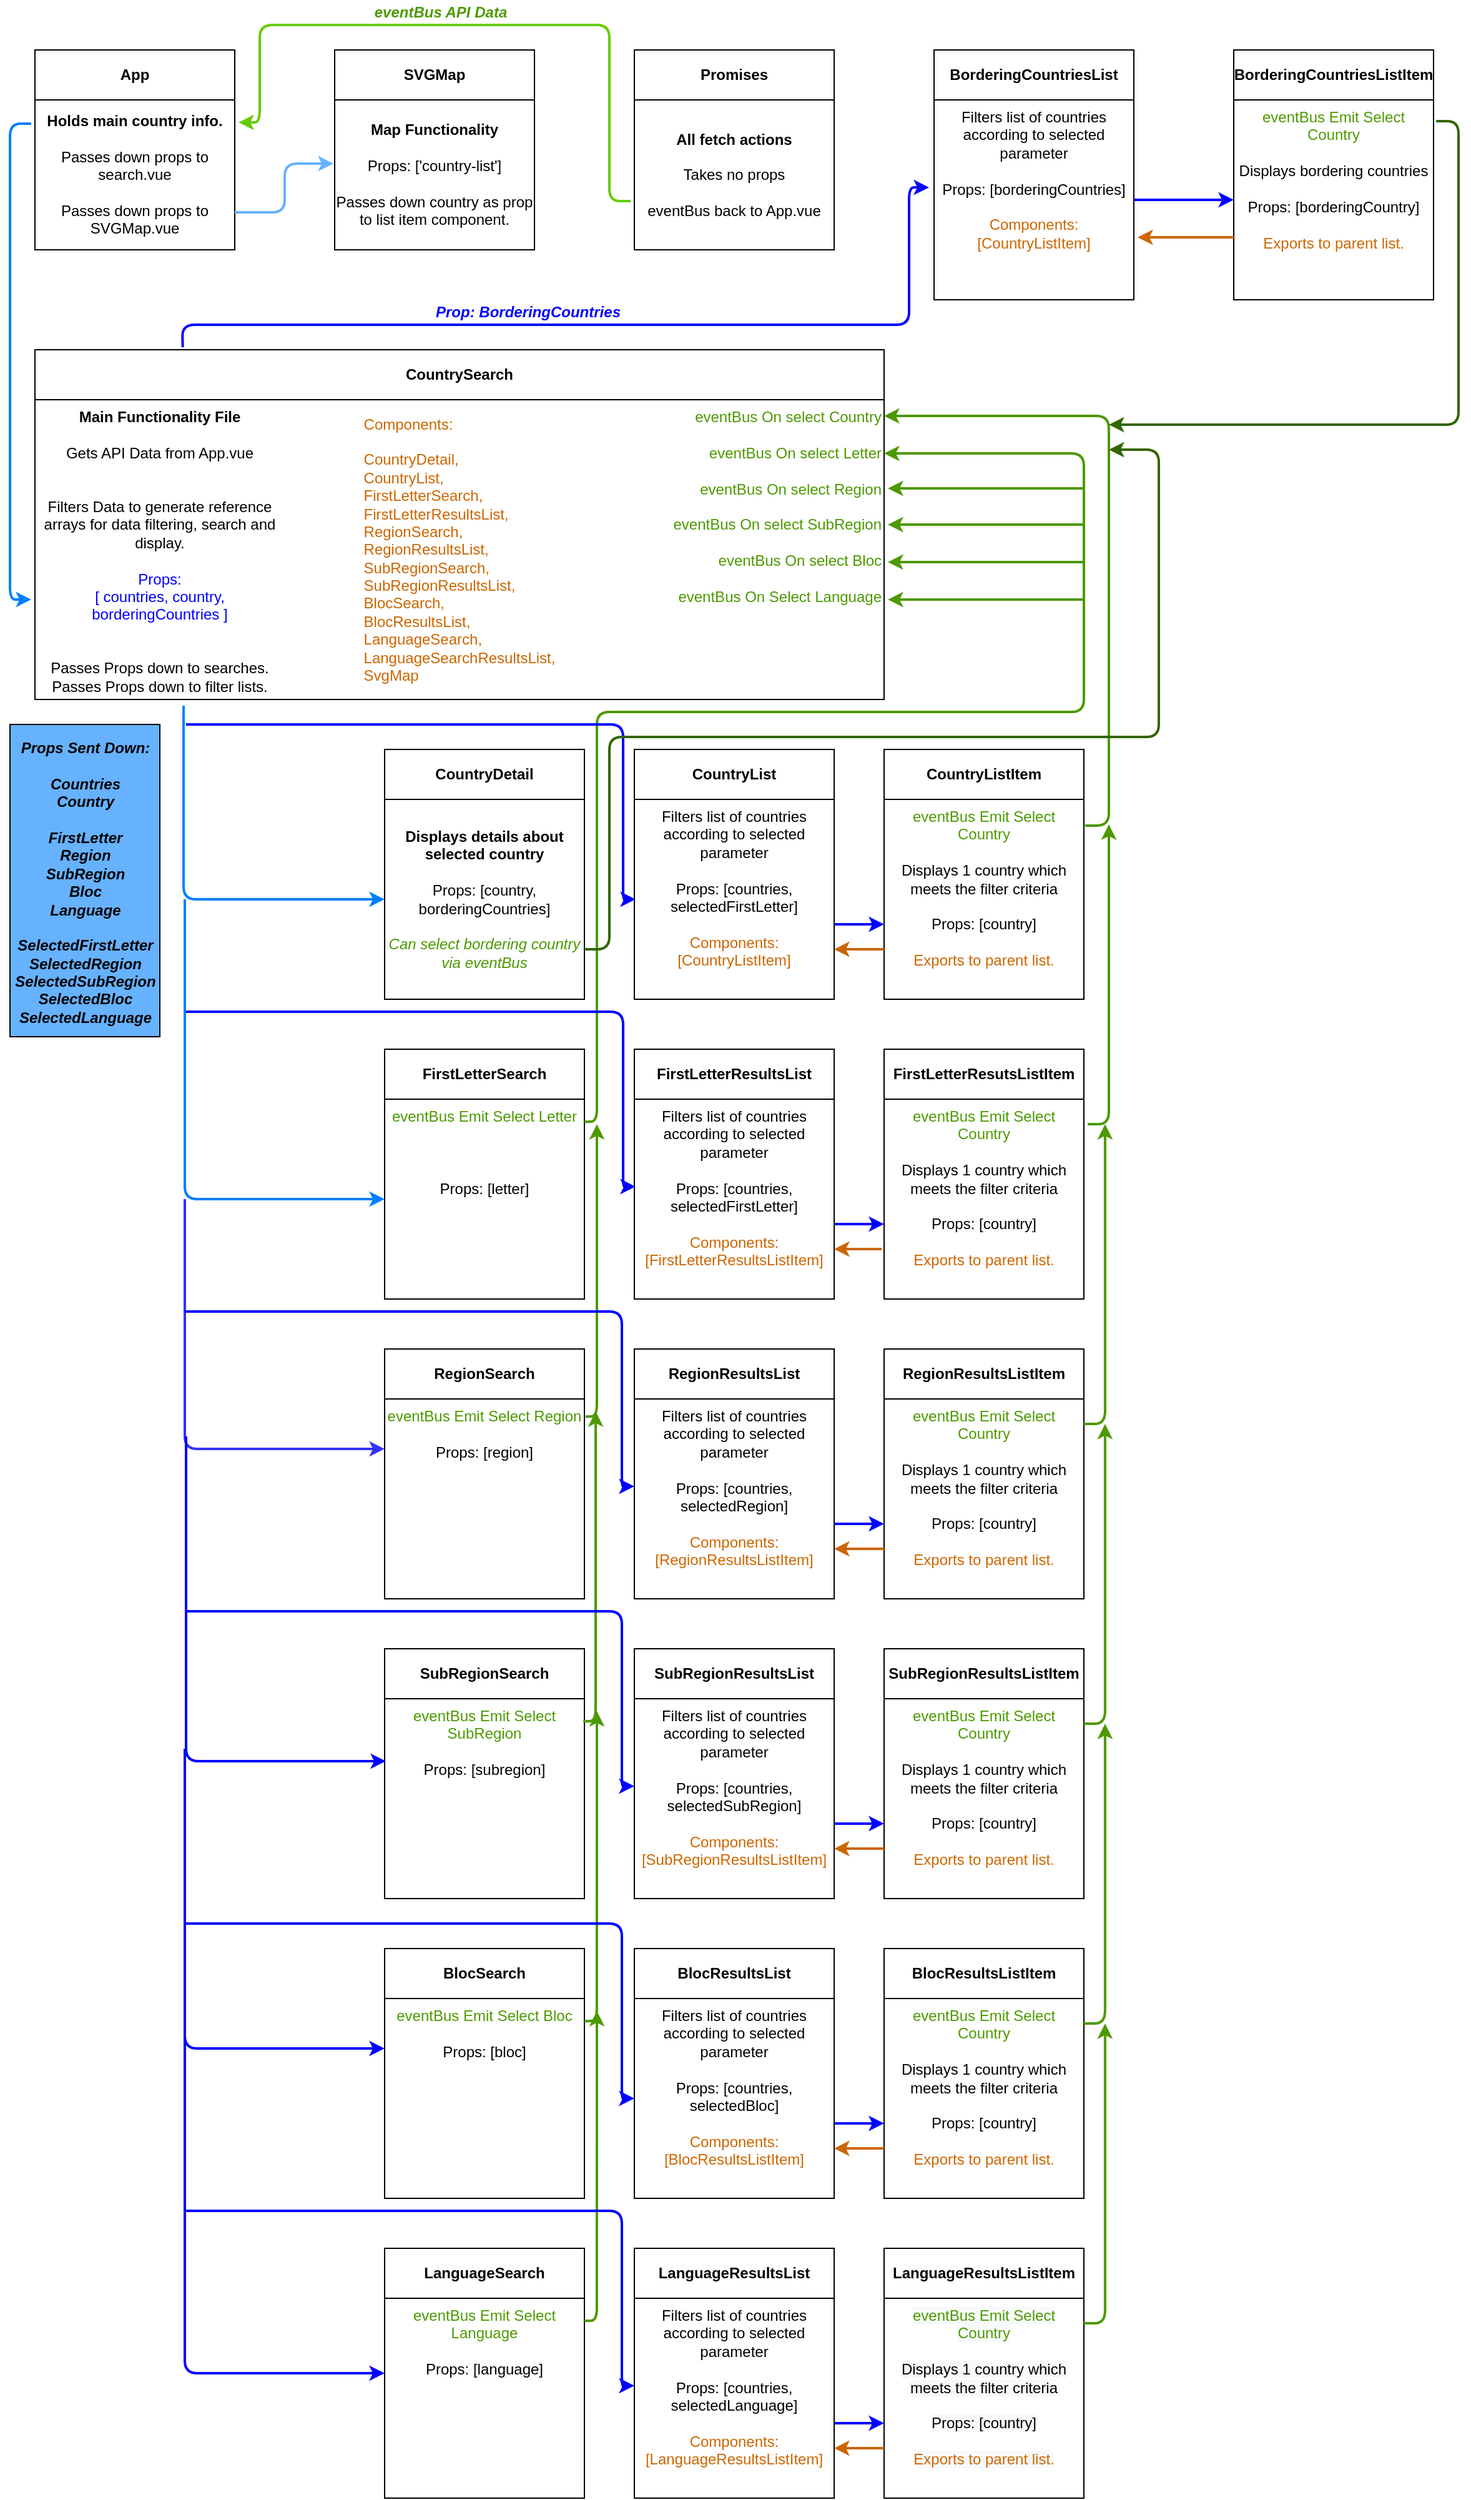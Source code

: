 <mxfile version="13.8.8" type="github">
  <diagram id="bNvZfeywgjpNPPodTFvU" name="Page-1">
    <mxGraphModel dx="1426" dy="826" grid="1" gridSize="10" guides="1" tooltips="1" connect="1" arrows="1" fold="1" page="1" pageScale="1" pageWidth="1654" pageHeight="2336" math="0" shadow="0">
      <root>
        <mxCell id="0" />
        <mxCell id="1" parent="0" />
        <mxCell id="MGGLy1dyiqGOnvXCq7jh-1" value="" style="rounded=0;whiteSpace=wrap;html=1;" parent="1" vertex="1">
          <mxGeometry x="40" y="40" width="160" height="40" as="geometry" />
        </mxCell>
        <mxCell id="MGGLy1dyiqGOnvXCq7jh-2" value="" style="rounded=0;whiteSpace=wrap;html=1;" parent="1" vertex="1">
          <mxGeometry x="40" y="80" width="160" height="120" as="geometry" />
        </mxCell>
        <mxCell id="MGGLy1dyiqGOnvXCq7jh-3" value="" style="rounded=0;whiteSpace=wrap;html=1;" parent="1" vertex="1">
          <mxGeometry x="40" y="280" width="680" height="40" as="geometry" />
        </mxCell>
        <mxCell id="MGGLy1dyiqGOnvXCq7jh-4" value="&lt;div style=&quot;text-align: left&quot;&gt;&lt;div&gt;&lt;font color=&quot;#cc6600&quot;&gt;Components:&lt;/font&gt;&lt;/div&gt;&lt;div&gt;&lt;font color=&quot;#cc6600&quot;&gt;&lt;br&gt;&lt;/font&gt;&lt;/div&gt;&lt;div&gt;&lt;font color=&quot;#cc6600&quot;&gt;CountryDetail,&lt;/font&gt;&lt;/div&gt;&lt;div&gt;&lt;font color=&quot;#cc6600&quot;&gt;CountryList,&lt;/font&gt;&lt;/div&gt;&lt;div&gt;&lt;font color=&quot;#cc6600&quot;&gt;FirstLetterSearch,&lt;/font&gt;&lt;/div&gt;&lt;div&gt;&lt;font color=&quot;#cc6600&quot;&gt;FirstLetterResultsList,&lt;/font&gt;&lt;/div&gt;&lt;div&gt;&lt;font color=&quot;#cc6600&quot;&gt;RegionSearch,&lt;/font&gt;&lt;/div&gt;&lt;div&gt;&lt;font color=&quot;#cc6600&quot;&gt;RegionResultsList,&lt;/font&gt;&lt;/div&gt;&lt;div&gt;&lt;font color=&quot;#cc6600&quot;&gt;SubRegionSearch,&lt;/font&gt;&lt;/div&gt;&lt;div&gt;&lt;font color=&quot;#cc6600&quot;&gt;SubRegionResultsList,&lt;/font&gt;&lt;/div&gt;&lt;div&gt;&lt;font color=&quot;#cc6600&quot;&gt;BlocSearch,&lt;/font&gt;&lt;/div&gt;&lt;div&gt;&lt;font color=&quot;#cc6600&quot;&gt;BlocResultsList,&lt;/font&gt;&lt;/div&gt;&lt;div&gt;&lt;font color=&quot;#cc6600&quot;&gt;LanguageSearch,&lt;/font&gt;&lt;/div&gt;&lt;div&gt;&lt;font color=&quot;#cc6600&quot;&gt;LanguageSearchResultsList,&lt;/font&gt;&lt;/div&gt;&lt;div&gt;&lt;font color=&quot;#cc6600&quot;&gt;SvgMap&lt;/font&gt;&lt;/div&gt;&lt;/div&gt;" style="rounded=0;whiteSpace=wrap;html=1;" parent="1" vertex="1">
          <mxGeometry x="40" y="320" width="680" height="240" as="geometry" />
        </mxCell>
        <mxCell id="MGGLy1dyiqGOnvXCq7jh-5" value="" style="rounded=0;whiteSpace=wrap;html=1;" parent="1" vertex="1">
          <mxGeometry x="280" y="40" width="160" height="40" as="geometry" />
        </mxCell>
        <mxCell id="MGGLy1dyiqGOnvXCq7jh-6" value="" style="rounded=0;whiteSpace=wrap;html=1;" parent="1" vertex="1">
          <mxGeometry x="280" y="80" width="160" height="120" as="geometry" />
        </mxCell>
        <mxCell id="MGGLy1dyiqGOnvXCq7jh-7" value="" style="rounded=0;whiteSpace=wrap;html=1;" parent="1" vertex="1">
          <mxGeometry x="520" y="40" width="160" height="40" as="geometry" />
        </mxCell>
        <mxCell id="MGGLy1dyiqGOnvXCq7jh-8" value="" style="rounded=0;whiteSpace=wrap;html=1;" parent="1" vertex="1">
          <mxGeometry x="520" y="80" width="160" height="120" as="geometry" />
        </mxCell>
        <mxCell id="MGGLy1dyiqGOnvXCq7jh-9" value="&lt;b&gt;Promises&lt;/b&gt;" style="text;html=1;strokeColor=none;fillColor=none;align=center;verticalAlign=middle;whiteSpace=wrap;rounded=0;" parent="1" vertex="1">
          <mxGeometry x="520" y="40" width="160" height="40" as="geometry" />
        </mxCell>
        <mxCell id="MGGLy1dyiqGOnvXCq7jh-14" value="&lt;b&gt;All fetch actions&lt;br&gt;&lt;/b&gt;&lt;br&gt;Takes no props&lt;br&gt;&lt;br&gt;eventBus back to App.vue" style="text;html=1;strokeColor=none;fillColor=none;align=center;verticalAlign=middle;whiteSpace=wrap;rounded=0;" parent="1" vertex="1">
          <mxGeometry x="520" y="80" width="160" height="120" as="geometry" />
        </mxCell>
        <mxCell id="MGGLy1dyiqGOnvXCq7jh-15" value="" style="endArrow=classic;html=1;exitX=-0.019;exitY=0.675;exitDx=0;exitDy=0;exitPerimeter=0;entryX=1.019;entryY=0.15;entryDx=0;entryDy=0;entryPerimeter=0;strokeWidth=2;strokeColor=#66CC00;" parent="1" source="MGGLy1dyiqGOnvXCq7jh-14" target="MGGLy1dyiqGOnvXCq7jh-19" edge="1">
          <mxGeometry width="50" height="50" relative="1" as="geometry">
            <mxPoint x="510" y="161" as="sourcePoint" />
            <mxPoint x="220" y="161" as="targetPoint" />
            <Array as="points">
              <mxPoint x="500" y="161" />
              <mxPoint x="500" y="20" />
              <mxPoint x="220" y="20" />
              <mxPoint x="220" y="98" />
            </Array>
          </mxGeometry>
        </mxCell>
        <mxCell id="MGGLy1dyiqGOnvXCq7jh-16" value="&lt;i&gt;&lt;font style=&quot;font-size: 12px&quot; color=&quot;#4d9900&quot;&gt;eventBus API Data&lt;/font&gt;&lt;/i&gt;" style="text;html=1;strokeColor=none;fillColor=none;align=center;verticalAlign=middle;whiteSpace=wrap;rounded=0;fontStyle=1" parent="1" vertex="1">
          <mxGeometry x="310" width="110" height="20" as="geometry" />
        </mxCell>
        <mxCell id="MGGLy1dyiqGOnvXCq7jh-18" value="App" style="text;html=1;strokeColor=none;fillColor=none;align=center;verticalAlign=middle;whiteSpace=wrap;rounded=0;fontStyle=1" parent="1" vertex="1">
          <mxGeometry x="40" y="40" width="160" height="40" as="geometry" />
        </mxCell>
        <mxCell id="MGGLy1dyiqGOnvXCq7jh-19" value="&lt;b&gt;Holds main country info.&lt;br&gt;&lt;/b&gt;&lt;br&gt;Passes down props to search.vue&lt;br&gt;&lt;br&gt;Passes down props to SVGMap.vue" style="text;html=1;strokeColor=none;fillColor=none;align=center;verticalAlign=middle;whiteSpace=wrap;rounded=0;" parent="1" vertex="1">
          <mxGeometry x="40" y="80" width="160" height="120" as="geometry" />
        </mxCell>
        <mxCell id="MGGLy1dyiqGOnvXCq7jh-20" value="&lt;b&gt;Map Functionality&lt;br&gt;&lt;/b&gt;&lt;br&gt;Props: [&#39;country-list&#39;]&lt;br&gt;&lt;br&gt;Passes down country as prop to list item component." style="text;html=1;strokeColor=none;fillColor=none;align=center;verticalAlign=middle;whiteSpace=wrap;rounded=0;" parent="1" vertex="1">
          <mxGeometry x="280" y="80" width="160" height="120" as="geometry" />
        </mxCell>
        <mxCell id="MGGLy1dyiqGOnvXCq7jh-21" value="SVGMap" style="text;html=1;strokeColor=none;fillColor=none;align=center;verticalAlign=middle;whiteSpace=wrap;rounded=0;fontStyle=1" parent="1" vertex="1">
          <mxGeometry x="280" y="40" width="160" height="40" as="geometry" />
        </mxCell>
        <mxCell id="MGGLy1dyiqGOnvXCq7jh-22" value="" style="endArrow=classic;html=1;exitX=1;exitY=0.75;exitDx=0;exitDy=0;strokeWidth=2;strokeColor=#66B2FF;entryX=-0.006;entryY=0.425;entryDx=0;entryDy=0;entryPerimeter=0;fontColor=#0000FF;" parent="1" source="MGGLy1dyiqGOnvXCq7jh-19" target="MGGLy1dyiqGOnvXCq7jh-20" edge="1">
          <mxGeometry width="50" height="50" relative="1" as="geometry">
            <mxPoint x="390" y="280" as="sourcePoint" />
            <mxPoint x="277" y="120" as="targetPoint" />
            <Array as="points">
              <mxPoint x="240" y="170" />
              <mxPoint x="240" y="131" />
            </Array>
          </mxGeometry>
        </mxCell>
        <mxCell id="MGGLy1dyiqGOnvXCq7jh-24" value="&lt;b&gt;CountrySearch&lt;/b&gt;" style="text;html=1;strokeColor=none;fillColor=none;align=center;verticalAlign=middle;whiteSpace=wrap;rounded=0;" parent="1" vertex="1">
          <mxGeometry x="40" y="280" width="680" height="40" as="geometry" />
        </mxCell>
        <mxCell id="MGGLy1dyiqGOnvXCq7jh-25" value="&lt;b&gt;Main Functionality File&lt;/b&gt;&lt;br&gt;&lt;br&gt;Gets API Data from App.vue&lt;br&gt;&lt;br&gt;&lt;br&gt;Filters Data to generate reference arrays for data filtering, search and display.&lt;br&gt;&lt;br&gt;&lt;font color=&quot;#0000ff&quot;&gt;Props:&lt;br&gt;[ countries, country, borderingCountries ]&lt;/font&gt;&lt;br&gt;&lt;br&gt;&lt;br&gt;Passes Props down to searches.&lt;br&gt;Passes Props down to filter lists." style="text;html=1;strokeColor=none;fillColor=none;align=center;verticalAlign=top;whiteSpace=wrap;rounded=0;" parent="1" vertex="1">
          <mxGeometry x="40" y="320" width="200" height="240" as="geometry" />
        </mxCell>
        <mxCell id="MGGLy1dyiqGOnvXCq7jh-28" value="" style="endArrow=none;html=1;entryX=-0.019;entryY=0.158;entryDx=0;entryDy=0;entryPerimeter=0;endFill=0;startArrow=classic;startFill=1;strokeWidth=2;strokeColor=#007FFF;" parent="1" target="MGGLy1dyiqGOnvXCq7jh-19" edge="1">
          <mxGeometry width="50" height="50" relative="1" as="geometry">
            <mxPoint x="37" y="480" as="sourcePoint" />
            <mxPoint x="30" y="120" as="targetPoint" />
            <Array as="points">
              <mxPoint x="20" y="480" />
              <mxPoint x="20" y="99" />
            </Array>
          </mxGeometry>
        </mxCell>
        <mxCell id="MGGLy1dyiqGOnvXCq7jh-29" value="" style="rounded=0;whiteSpace=wrap;html=1;" parent="1" vertex="1">
          <mxGeometry x="320" y="840" width="160" height="40" as="geometry" />
        </mxCell>
        <mxCell id="MGGLy1dyiqGOnvXCq7jh-30" value="" style="rounded=0;whiteSpace=wrap;html=1;" parent="1" vertex="1">
          <mxGeometry x="520" y="840" width="160" height="40" as="geometry" />
        </mxCell>
        <mxCell id="MGGLy1dyiqGOnvXCq7jh-31" value="" style="rounded=0;whiteSpace=wrap;html=1;" parent="1" vertex="1">
          <mxGeometry x="720" y="840" width="160" height="40" as="geometry" />
        </mxCell>
        <mxCell id="MGGLy1dyiqGOnvXCq7jh-32" value="&lt;font color=&quot;#4d9900&quot;&gt;eventBus Emit Select Letter&lt;/font&gt;&lt;br&gt;&lt;br&gt;&lt;br&gt;&lt;br&gt;Props: [letter]&lt;br&gt;" style="rounded=0;whiteSpace=wrap;html=1;verticalAlign=top;align=center;" parent="1" vertex="1">
          <mxGeometry x="320" y="880" width="160" height="160" as="geometry" />
        </mxCell>
        <mxCell id="MGGLy1dyiqGOnvXCq7jh-33" value="Filters list of countries according to selected parameter&lt;br&gt;&lt;br&gt;Props: [countries, selectedFirstLetter]&lt;br&gt;&lt;br&gt;&lt;font color=&quot;#cc6600&quot;&gt;Components: [FirstLetterResultsListItem]&lt;/font&gt;" style="rounded=0;whiteSpace=wrap;html=1;verticalAlign=top;" parent="1" vertex="1">
          <mxGeometry x="520" y="880" width="160" height="160" as="geometry" />
        </mxCell>
        <mxCell id="MGGLy1dyiqGOnvXCq7jh-34" value="&lt;span style=&quot;font-family: &amp;#34;helvetica&amp;#34; ; color: rgb(77 , 153 , 0)&quot;&gt;eventBus Emit Select Country&lt;br&gt;&lt;/span&gt;&lt;span style=&quot;font-family: &amp;#34;helvetica&amp;#34;&quot;&gt;&lt;br&gt;Displays 1 country which meets the filter criteria&lt;br&gt;&lt;br&gt;Props: [country]&lt;br&gt;&lt;br&gt;&lt;font color=&quot;#cc6600&quot;&gt;Exports to parent list.&lt;/font&gt;&lt;/span&gt;" style="rounded=0;whiteSpace=wrap;html=1;verticalAlign=top;align=center;" parent="1" vertex="1">
          <mxGeometry x="720" y="880" width="160" height="160" as="geometry" />
        </mxCell>
        <mxCell id="MGGLy1dyiqGOnvXCq7jh-35" value="FirstLetterSearch" style="text;html=1;strokeColor=none;fillColor=none;align=center;verticalAlign=middle;whiteSpace=wrap;rounded=0;fontStyle=1" parent="1" vertex="1">
          <mxGeometry x="320" y="840" width="160" height="40" as="geometry" />
        </mxCell>
        <mxCell id="MGGLy1dyiqGOnvXCq7jh-36" value="FirstLetterResultsList" style="text;html=1;strokeColor=none;fillColor=none;align=center;verticalAlign=middle;whiteSpace=wrap;rounded=0;fontStyle=1" parent="1" vertex="1">
          <mxGeometry x="520" y="840" width="160" height="40" as="geometry" />
        </mxCell>
        <mxCell id="MGGLy1dyiqGOnvXCq7jh-37" value="FirstLetterResutsListItem" style="text;html=1;strokeColor=none;fillColor=none;align=center;verticalAlign=middle;whiteSpace=wrap;rounded=0;fontStyle=1" parent="1" vertex="1">
          <mxGeometry x="720" y="840" width="160" height="40" as="geometry" />
        </mxCell>
        <mxCell id="MGGLy1dyiqGOnvXCq7jh-38" value="&lt;span style=&quot;color: rgb(77 , 153 , 0)&quot;&gt;eventBus Emit Select Region&lt;br&gt;&lt;br&gt;&lt;/span&gt;Props: [region]" style="rounded=0;whiteSpace=wrap;html=1;verticalAlign=top;" parent="1" vertex="1">
          <mxGeometry x="320" y="1120" width="160" height="160" as="geometry" />
        </mxCell>
        <mxCell id="MGGLy1dyiqGOnvXCq7jh-40" value="Filters list of countries according to selected parameter&lt;br&gt;&lt;br&gt;&lt;span&gt;Props: [countries, selectedRegion]&lt;br&gt;&lt;br&gt;&lt;/span&gt;&lt;font color=&quot;#cc6600&quot;&gt;Components: [RegionResultsListItem]&lt;/font&gt;&lt;span&gt;&lt;br&gt;&lt;/span&gt;" style="rounded=0;whiteSpace=wrap;html=1;verticalAlign=top;" parent="1" vertex="1">
          <mxGeometry x="520" y="1120" width="160" height="160" as="geometry" />
        </mxCell>
        <mxCell id="MGGLy1dyiqGOnvXCq7jh-42" value="&lt;span style=&quot;font-family: &amp;#34;helvetica&amp;#34; ; color: rgb(77 , 153 , 0)&quot;&gt;eventBus Emit Select Country&lt;br&gt;&lt;/span&gt;&lt;span style=&quot;font-family: &amp;#34;helvetica&amp;#34;&quot;&gt;&lt;br&gt;Displays 1 country which meets the filter criteria&lt;br&gt;&lt;br&gt;Props: [country]&lt;br&gt;&lt;br&gt;&lt;font color=&quot;#cc6600&quot;&gt;Exports to parent list.&lt;/font&gt;&lt;/span&gt;" style="rounded=0;whiteSpace=wrap;html=1;verticalAlign=top;align=center;" parent="1" vertex="1">
          <mxGeometry x="720" y="1120" width="160" height="160" as="geometry" />
        </mxCell>
        <mxCell id="MGGLy1dyiqGOnvXCq7jh-44" value="" style="rounded=0;whiteSpace=wrap;html=1;" parent="1" vertex="1">
          <mxGeometry x="720" y="1080" width="160" height="40" as="geometry" />
        </mxCell>
        <mxCell id="MGGLy1dyiqGOnvXCq7jh-45" value="" style="rounded=0;whiteSpace=wrap;html=1;" parent="1" vertex="1">
          <mxGeometry x="520" y="1080" width="160" height="40" as="geometry" />
        </mxCell>
        <mxCell id="MGGLy1dyiqGOnvXCq7jh-46" value="" style="rounded=0;whiteSpace=wrap;html=1;" parent="1" vertex="1">
          <mxGeometry x="320" y="1080" width="160" height="40" as="geometry" />
        </mxCell>
        <mxCell id="MGGLy1dyiqGOnvXCq7jh-47" value="&lt;span style=&quot;color: rgb(77 , 153 , 0)&quot;&gt;eventBus Emit Select SubRegion&lt;br&gt;&lt;br&gt;&lt;/span&gt;Props: [subregion]" style="rounded=0;whiteSpace=wrap;html=1;verticalAlign=top;" parent="1" vertex="1">
          <mxGeometry x="320" y="1360" width="160" height="160" as="geometry" />
        </mxCell>
        <mxCell id="MGGLy1dyiqGOnvXCq7jh-48" value="" style="rounded=0;whiteSpace=wrap;html=1;" parent="1" vertex="1">
          <mxGeometry x="320" y="1320" width="160" height="40" as="geometry" />
        </mxCell>
        <mxCell id="MGGLy1dyiqGOnvXCq7jh-49" value="&lt;span style=&quot;color: rgb(77 , 153 , 0)&quot;&gt;eventBus Emit Select Bloc&lt;br&gt;&lt;br&gt;&lt;/span&gt;Props: [bloc]" style="rounded=0;whiteSpace=wrap;html=1;verticalAlign=top;" parent="1" vertex="1">
          <mxGeometry x="320" y="1600" width="160" height="160" as="geometry" />
        </mxCell>
        <mxCell id="MGGLy1dyiqGOnvXCq7jh-50" value="" style="rounded=0;whiteSpace=wrap;html=1;" parent="1" vertex="1">
          <mxGeometry x="320" y="1560" width="160" height="40" as="geometry" />
        </mxCell>
        <mxCell id="MGGLy1dyiqGOnvXCq7jh-51" value="Filters list of countries according to selected parameter&lt;br&gt;&lt;br&gt;&lt;span&gt;Props: [countries, selectedSubRegion]&lt;br&gt;&lt;br&gt;&lt;/span&gt;&lt;font color=&quot;#cc6600&quot;&gt;Components: [SubRegionResultsListItem]&lt;/font&gt;&lt;span&gt;&lt;br&gt;&lt;/span&gt;" style="rounded=0;whiteSpace=wrap;html=1;verticalAlign=top;" parent="1" vertex="1">
          <mxGeometry x="520" y="1360" width="160" height="160" as="geometry" />
        </mxCell>
        <mxCell id="MGGLy1dyiqGOnvXCq7jh-52" value="" style="rounded=0;whiteSpace=wrap;html=1;" parent="1" vertex="1">
          <mxGeometry x="520" y="1320" width="160" height="40" as="geometry" />
        </mxCell>
        <mxCell id="MGGLy1dyiqGOnvXCq7jh-53" value="&lt;span style=&quot;font-family: &amp;#34;helvetica&amp;#34; ; color: rgb(77 , 153 , 0)&quot;&gt;eventBus Emit Select Country&lt;br&gt;&lt;/span&gt;&lt;span style=&quot;font-family: &amp;#34;helvetica&amp;#34;&quot;&gt;&lt;br&gt;Displays 1 country which meets the filter criteria&lt;br&gt;&lt;br&gt;Props: [country]&lt;br&gt;&lt;br&gt;&lt;font color=&quot;#cc6600&quot;&gt;Exports to parent list.&lt;/font&gt;&lt;/span&gt;" style="rounded=0;whiteSpace=wrap;html=1;verticalAlign=top;align=center;" parent="1" vertex="1">
          <mxGeometry x="720" y="1360" width="160" height="160" as="geometry" />
        </mxCell>
        <mxCell id="MGGLy1dyiqGOnvXCq7jh-54" value="" style="rounded=0;whiteSpace=wrap;html=1;" parent="1" vertex="1">
          <mxGeometry x="720" y="1320" width="160" height="40" as="geometry" />
        </mxCell>
        <mxCell id="MGGLy1dyiqGOnvXCq7jh-55" value="Filters list of countries according to selected parameter&lt;br&gt;&lt;br&gt;&lt;span&gt;Props: [countries, selectedBloc]&lt;br&gt;&lt;br&gt;&lt;/span&gt;&lt;font color=&quot;#cc6600&quot;&gt;Components: [BlocResultsListItem]&lt;/font&gt;&lt;span&gt;&lt;br&gt;&lt;/span&gt;" style="rounded=0;whiteSpace=wrap;html=1;verticalAlign=top;" parent="1" vertex="1">
          <mxGeometry x="520" y="1600" width="160" height="160" as="geometry" />
        </mxCell>
        <mxCell id="MGGLy1dyiqGOnvXCq7jh-56" value="" style="rounded=0;whiteSpace=wrap;html=1;" parent="1" vertex="1">
          <mxGeometry x="520" y="1560" width="160" height="40" as="geometry" />
        </mxCell>
        <mxCell id="MGGLy1dyiqGOnvXCq7jh-57" value="&lt;span style=&quot;font-family: &amp;#34;helvetica&amp;#34; ; color: rgb(77 , 153 , 0)&quot;&gt;eventBus Emit Select Country&lt;br&gt;&lt;/span&gt;&lt;span style=&quot;font-family: &amp;#34;helvetica&amp;#34;&quot;&gt;&lt;br&gt;Displays 1 country which meets the filter criteria&lt;br&gt;&lt;br&gt;Props: [country]&lt;br&gt;&lt;br&gt;&lt;font color=&quot;#cc6600&quot;&gt;Exports to parent list.&lt;/font&gt;&lt;/span&gt;" style="rounded=0;whiteSpace=wrap;html=1;verticalAlign=top;align=center;" parent="1" vertex="1">
          <mxGeometry x="720" y="1600" width="160" height="160" as="geometry" />
        </mxCell>
        <mxCell id="MGGLy1dyiqGOnvXCq7jh-58" value="" style="rounded=0;whiteSpace=wrap;html=1;" parent="1" vertex="1">
          <mxGeometry x="720" y="1560" width="160" height="40" as="geometry" />
        </mxCell>
        <mxCell id="MGGLy1dyiqGOnvXCq7jh-59" value="RegionResultsListItem" style="text;html=1;strokeColor=none;fillColor=none;align=center;verticalAlign=middle;whiteSpace=wrap;rounded=0;fontStyle=1" parent="1" vertex="1">
          <mxGeometry x="720" y="1080" width="160" height="40" as="geometry" />
        </mxCell>
        <mxCell id="MGGLy1dyiqGOnvXCq7jh-60" value="RegionResultsList" style="text;html=1;strokeColor=none;fillColor=none;align=center;verticalAlign=middle;whiteSpace=wrap;rounded=0;fontStyle=1" parent="1" vertex="1">
          <mxGeometry x="520" y="1080" width="160" height="40" as="geometry" />
        </mxCell>
        <mxCell id="MGGLy1dyiqGOnvXCq7jh-61" value="RegionSearch" style="text;html=1;strokeColor=none;fillColor=none;align=center;verticalAlign=middle;whiteSpace=wrap;rounded=0;fontStyle=1" parent="1" vertex="1">
          <mxGeometry x="320" y="1080" width="160" height="40" as="geometry" />
        </mxCell>
        <mxCell id="MGGLy1dyiqGOnvXCq7jh-62" value="SubRegionResultsListItem" style="text;html=1;strokeColor=none;fillColor=none;align=center;verticalAlign=middle;whiteSpace=wrap;rounded=0;fontStyle=1" parent="1" vertex="1">
          <mxGeometry x="720" y="1320" width="160" height="40" as="geometry" />
        </mxCell>
        <mxCell id="MGGLy1dyiqGOnvXCq7jh-63" value="SubRegionResultsList" style="text;html=1;strokeColor=none;fillColor=none;align=center;verticalAlign=middle;whiteSpace=wrap;rounded=0;fontStyle=1" parent="1" vertex="1">
          <mxGeometry x="520" y="1320" width="160" height="40" as="geometry" />
        </mxCell>
        <mxCell id="MGGLy1dyiqGOnvXCq7jh-64" value="SubRegionSearch" style="text;html=1;strokeColor=none;fillColor=none;align=center;verticalAlign=middle;whiteSpace=wrap;rounded=0;fontStyle=1" parent="1" vertex="1">
          <mxGeometry x="320" y="1320" width="160" height="40" as="geometry" />
        </mxCell>
        <mxCell id="MGGLy1dyiqGOnvXCq7jh-65" value="BlocSearch" style="text;html=1;strokeColor=none;fillColor=none;align=center;verticalAlign=middle;whiteSpace=wrap;rounded=0;fontStyle=1" parent="1" vertex="1">
          <mxGeometry x="320" y="1560" width="160" height="40" as="geometry" />
        </mxCell>
        <mxCell id="MGGLy1dyiqGOnvXCq7jh-66" value="BlocResultsList" style="text;html=1;strokeColor=none;fillColor=none;align=center;verticalAlign=middle;whiteSpace=wrap;rounded=0;fontStyle=1" parent="1" vertex="1">
          <mxGeometry x="520" y="1560" width="160" height="40" as="geometry" />
        </mxCell>
        <mxCell id="MGGLy1dyiqGOnvXCq7jh-67" value="BlocResultsListItem" style="text;html=1;strokeColor=none;fillColor=none;align=center;verticalAlign=middle;whiteSpace=wrap;rounded=0;fontStyle=1" parent="1" vertex="1">
          <mxGeometry x="720" y="1560" width="160" height="40" as="geometry" />
        </mxCell>
        <mxCell id="MGGLy1dyiqGOnvXCq7jh-68" value="&lt;span style=&quot;color: rgb(77 , 153 , 0)&quot;&gt;eventBus Emit Select Language&lt;br&gt;&lt;br&gt;&lt;/span&gt;Props: [language]" style="rounded=0;whiteSpace=wrap;html=1;verticalAlign=top;" parent="1" vertex="1">
          <mxGeometry x="320" y="1840" width="160" height="160" as="geometry" />
        </mxCell>
        <mxCell id="MGGLy1dyiqGOnvXCq7jh-69" value="Filters list of countries according to selected parameter&lt;span&gt;&lt;br&gt;&lt;br&gt;Props: [countries, selectedLanguage]&lt;br&gt;&lt;br&gt;&lt;/span&gt;&lt;font color=&quot;#cc6600&quot;&gt;Components: [LanguageResultsListItem]&lt;/font&gt;&lt;span&gt;&lt;br&gt;&lt;/span&gt;" style="rounded=0;whiteSpace=wrap;html=1;verticalAlign=top;" parent="1" vertex="1">
          <mxGeometry x="520" y="1840" width="160" height="160" as="geometry" />
        </mxCell>
        <mxCell id="MGGLy1dyiqGOnvXCq7jh-70" value="&lt;span style=&quot;font-family: &amp;#34;helvetica&amp;#34; ; font-size: 12px ; font-style: normal ; letter-spacing: normal ; text-indent: 0px ; text-transform: none ; word-spacing: 0px ; background-color: rgb(248 , 249 , 250) ; color: rgb(77 , 153 , 0)&quot;&gt;eventBus Emit Select Country&lt;br&gt;&lt;/span&gt;&lt;span style=&quot;font-family: &amp;#34;helvetica&amp;#34; ; font-size: 12px ; font-style: normal ; letter-spacing: normal ; text-indent: 0px ; text-transform: none ; word-spacing: 0px ; background-color: rgb(248 , 249 , 250)&quot;&gt;&lt;br&gt;Displays 1 country which meets the filter criteria&lt;br&gt;&lt;br&gt;Props: [country]&lt;br&gt;&lt;br&gt;&lt;font color=&quot;#cc6600&quot;&gt;Exports to parent list.&lt;/font&gt;&lt;br&gt;&lt;/span&gt;" style="rounded=0;whiteSpace=wrap;html=1;verticalAlign=top;align=center;" parent="1" vertex="1">
          <mxGeometry x="720" y="1840" width="160" height="160" as="geometry" />
        </mxCell>
        <mxCell id="MGGLy1dyiqGOnvXCq7jh-71" value="" style="rounded=0;whiteSpace=wrap;html=1;" parent="1" vertex="1">
          <mxGeometry x="320" y="1800" width="160" height="40" as="geometry" />
        </mxCell>
        <mxCell id="MGGLy1dyiqGOnvXCq7jh-72" value="" style="rounded=0;whiteSpace=wrap;html=1;" parent="1" vertex="1">
          <mxGeometry x="520" y="1800" width="160" height="40" as="geometry" />
        </mxCell>
        <mxCell id="MGGLy1dyiqGOnvXCq7jh-73" value="" style="rounded=0;whiteSpace=wrap;html=1;" parent="1" vertex="1">
          <mxGeometry x="720" y="1800" width="160" height="40" as="geometry" />
        </mxCell>
        <mxCell id="MGGLy1dyiqGOnvXCq7jh-74" value="LanguageSearch" style="text;html=1;strokeColor=none;fillColor=none;align=center;verticalAlign=middle;whiteSpace=wrap;rounded=0;fontStyle=1" parent="1" vertex="1">
          <mxGeometry x="320" y="1800" width="160" height="40" as="geometry" />
        </mxCell>
        <mxCell id="MGGLy1dyiqGOnvXCq7jh-75" value="LanguageResultsList" style="text;html=1;strokeColor=none;fillColor=none;align=center;verticalAlign=middle;whiteSpace=wrap;rounded=0;fontStyle=1" parent="1" vertex="1">
          <mxGeometry x="520" y="1800" width="160" height="40" as="geometry" />
        </mxCell>
        <mxCell id="MGGLy1dyiqGOnvXCq7jh-76" value="LanguageResultsListItem" style="text;html=1;strokeColor=none;fillColor=none;align=center;verticalAlign=middle;whiteSpace=wrap;rounded=0;fontStyle=1" parent="1" vertex="1">
          <mxGeometry x="720" y="1800" width="160" height="40" as="geometry" />
        </mxCell>
        <mxCell id="MGGLy1dyiqGOnvXCq7jh-89" value="" style="rounded=0;whiteSpace=wrap;html=1;" parent="1" vertex="1">
          <mxGeometry x="760" y="40" width="160" height="40" as="geometry" />
        </mxCell>
        <mxCell id="MGGLy1dyiqGOnvXCq7jh-90" value="Filters list of countries according to selected parameter&lt;br&gt;&lt;br&gt;Props: [borderingCountries]&lt;br&gt;&lt;br&gt;&lt;font color=&quot;#cc6600&quot;&gt;Components: [CountryListItem]&lt;/font&gt;" style="rounded=0;whiteSpace=wrap;html=1;verticalAlign=top;" parent="1" vertex="1">
          <mxGeometry x="760" y="80" width="160" height="160" as="geometry" />
        </mxCell>
        <mxCell id="MGGLy1dyiqGOnvXCq7jh-91" value="&lt;b&gt;BorderingCountriesList&lt;/b&gt;" style="text;html=1;strokeColor=none;fillColor=none;align=center;verticalAlign=middle;whiteSpace=wrap;rounded=0;" parent="1" vertex="1">
          <mxGeometry x="760" y="40" width="160" height="40" as="geometry" />
        </mxCell>
        <mxCell id="MGGLy1dyiqGOnvXCq7jh-93" value="" style="rounded=0;whiteSpace=wrap;html=1;" parent="1" vertex="1">
          <mxGeometry x="1000" y="40" width="160" height="40" as="geometry" />
        </mxCell>
        <mxCell id="MGGLy1dyiqGOnvXCq7jh-94" value="&lt;span style=&quot;font-family: &amp;#34;helvetica&amp;#34; ; color: rgb(77 , 153 , 0)&quot;&gt;eventBus Emit Select Country&lt;br&gt;&lt;/span&gt;&lt;span style=&quot;font-family: &amp;#34;helvetica&amp;#34;&quot;&gt;&lt;br&gt;Displays bordering countries&lt;br&gt;&lt;br&gt;Props: [borderingCountry]&lt;br&gt;&lt;br&gt;&lt;font color=&quot;#cc6600&quot;&gt;Exports to parent list.&lt;/font&gt;&lt;/span&gt;" style="rounded=0;whiteSpace=wrap;html=1;verticalAlign=top;" parent="1" vertex="1">
          <mxGeometry x="1000" y="80" width="160" height="160" as="geometry" />
        </mxCell>
        <mxCell id="MGGLy1dyiqGOnvXCq7jh-95" value="&lt;b&gt;BorderingCountriesListItem&lt;/b&gt;" style="text;html=1;strokeColor=none;fillColor=none;align=center;verticalAlign=middle;whiteSpace=wrap;rounded=0;" parent="1" vertex="1">
          <mxGeometry x="1000" y="40" width="160" height="40" as="geometry" />
        </mxCell>
        <mxCell id="MGGLy1dyiqGOnvXCq7jh-103" value="" style="rounded=0;whiteSpace=wrap;html=1;" parent="1" vertex="1">
          <mxGeometry x="320" y="600" width="160" height="40" as="geometry" />
        </mxCell>
        <mxCell id="MGGLy1dyiqGOnvXCq7jh-104" value="" style="rounded=0;whiteSpace=wrap;html=1;" parent="1" vertex="1">
          <mxGeometry x="520" y="600" width="160" height="40" as="geometry" />
        </mxCell>
        <mxCell id="MGGLy1dyiqGOnvXCq7jh-105" value="" style="rounded=0;whiteSpace=wrap;html=1;" parent="1" vertex="1">
          <mxGeometry x="720" y="600" width="160" height="40" as="geometry" />
        </mxCell>
        <mxCell id="MGGLy1dyiqGOnvXCq7jh-106" value="" style="rounded=0;whiteSpace=wrap;html=1;" parent="1" vertex="1">
          <mxGeometry x="320" y="640" width="160" height="160" as="geometry" />
        </mxCell>
        <mxCell id="MGGLy1dyiqGOnvXCq7jh-107" value="Filters list of countries according to selected parameter&lt;br&gt;&lt;br&gt;&lt;span&gt;Props: [countries, selectedFirstLetter]&lt;br&gt;&lt;br&gt;&lt;font color=&quot;#cc6600&quot;&gt;Components: [CountryListItem]&lt;/font&gt;&lt;br&gt;&lt;/span&gt;" style="rounded=0;whiteSpace=wrap;html=1;verticalAlign=top;" parent="1" vertex="1">
          <mxGeometry x="520" y="640" width="160" height="160" as="geometry" />
        </mxCell>
        <mxCell id="MGGLy1dyiqGOnvXCq7jh-108" value="&lt;span style=&quot;font-family: &amp;#34;helvetica&amp;#34; ; color: rgb(77 , 153 , 0)&quot;&gt;eventBus Emit Select Country&lt;br&gt;&lt;/span&gt;&lt;span style=&quot;font-family: &amp;#34;helvetica&amp;#34;&quot;&gt;&lt;br&gt;Displays 1 country which meets the filter criteria&lt;br&gt;&lt;br&gt;Props: [country]&lt;br&gt;&lt;br&gt;&lt;font color=&quot;#cc6600&quot;&gt;Exports to parent list.&lt;/font&gt;&lt;/span&gt;" style="rounded=0;whiteSpace=wrap;html=1;verticalAlign=top;align=center;" parent="1" vertex="1">
          <mxGeometry x="720" y="640" width="160" height="160" as="geometry" />
        </mxCell>
        <mxCell id="MGGLy1dyiqGOnvXCq7jh-109" value="CountryDetail" style="text;html=1;strokeColor=none;fillColor=none;align=center;verticalAlign=middle;whiteSpace=wrap;rounded=0;fontStyle=1" parent="1" vertex="1">
          <mxGeometry x="320" y="600" width="160" height="40" as="geometry" />
        </mxCell>
        <mxCell id="MGGLy1dyiqGOnvXCq7jh-110" value="CountryList" style="text;html=1;strokeColor=none;fillColor=none;align=center;verticalAlign=middle;whiteSpace=wrap;rounded=0;fontStyle=1" parent="1" vertex="1">
          <mxGeometry x="520" y="600" width="160" height="40" as="geometry" />
        </mxCell>
        <mxCell id="MGGLy1dyiqGOnvXCq7jh-111" value="CountryListItem" style="text;html=1;strokeColor=none;fillColor=none;align=center;verticalAlign=middle;whiteSpace=wrap;rounded=0;fontStyle=1" parent="1" vertex="1">
          <mxGeometry x="720" y="600" width="160" height="40" as="geometry" />
        </mxCell>
        <mxCell id="MGGLy1dyiqGOnvXCq7jh-112" value="&lt;b&gt;Displays details about selected country&lt;br&gt;&lt;/b&gt;&lt;br&gt;Props: [country, borderingCountries]&lt;br&gt;&lt;br&gt;&lt;i&gt;&lt;font color=&quot;#4d9900&quot;&gt;Can select bordering country via eventBus&lt;/font&gt;&lt;/i&gt;" style="text;html=1;strokeColor=none;fillColor=none;align=center;verticalAlign=middle;whiteSpace=wrap;rounded=0;" parent="1" vertex="1">
          <mxGeometry x="320" y="640" width="160" height="160" as="geometry" />
        </mxCell>
        <mxCell id="MGGLy1dyiqGOnvXCq7jh-114" value="&lt;font color=&quot;#4d9900&quot;&gt;eventBus On select Country&lt;br&gt;&lt;br&gt;eventBus On select Letter&lt;br&gt;&lt;br&gt;eventBus On select Region&lt;br&gt;&lt;br&gt;eventBus On select SubRegion&lt;br&gt;&lt;br&gt;eventBus On select Bloc&lt;br&gt;&lt;br&gt;eventBus On Select Language&lt;/font&gt;" style="text;html=1;strokeColor=none;fillColor=none;align=right;verticalAlign=top;whiteSpace=wrap;rounded=0;" parent="1" vertex="1">
          <mxGeometry x="520" y="320" width="200" height="240" as="geometry" />
        </mxCell>
        <mxCell id="MGGLy1dyiqGOnvXCq7jh-115" value="" style="endArrow=classic;html=1;strokeColor=#007FFF;strokeWidth=2;entryX=0;entryY=0.5;entryDx=0;entryDy=0;exitX=0.595;exitY=1.021;exitDx=0;exitDy=0;exitPerimeter=0;" parent="1" source="MGGLy1dyiqGOnvXCq7jh-25" target="MGGLy1dyiqGOnvXCq7jh-112" edge="1">
          <mxGeometry width="50" height="50" relative="1" as="geometry">
            <mxPoint x="640" y="630" as="sourcePoint" />
            <mxPoint x="690" y="580" as="targetPoint" />
            <Array as="points">
              <mxPoint x="159" y="720" />
            </Array>
          </mxGeometry>
        </mxCell>
        <mxCell id="MGGLy1dyiqGOnvXCq7jh-116" value="" style="endArrow=classic;html=1;strokeColor=#007FFF;strokeWidth=2;entryX=0;entryY=0.5;entryDx=0;entryDy=0;" parent="1" target="MGGLy1dyiqGOnvXCq7jh-32" edge="1">
          <mxGeometry width="50" height="50" relative="1" as="geometry">
            <mxPoint x="160" y="720" as="sourcePoint" />
            <mxPoint x="690" y="580" as="targetPoint" />
            <Array as="points">
              <mxPoint x="160" y="960" />
            </Array>
          </mxGeometry>
        </mxCell>
        <mxCell id="MGGLy1dyiqGOnvXCq7jh-117" value="" style="endArrow=classic;html=1;strokeWidth=2;entryX=1;entryY=0.054;entryDx=0;entryDy=0;entryPerimeter=0;exitX=1.006;exitY=0.131;exitDx=0;exitDy=0;strokeColor=#4D9900;exitPerimeter=0;" parent="1" source="MGGLy1dyiqGOnvXCq7jh-108" target="MGGLy1dyiqGOnvXCq7jh-114" edge="1">
          <mxGeometry width="50" height="50" relative="1" as="geometry">
            <mxPoint x="640" y="730" as="sourcePoint" />
            <mxPoint x="690" y="680" as="targetPoint" />
            <Array as="points">
              <mxPoint x="900" y="661" />
              <mxPoint x="900" y="333" />
            </Array>
          </mxGeometry>
        </mxCell>
        <mxCell id="MGGLy1dyiqGOnvXCq7jh-118" value="" style="endArrow=classic;html=1;strokeColor=#4D9900;strokeWidth=2;entryX=1;entryY=0.179;entryDx=0;entryDy=0;entryPerimeter=0;exitX=1;exitY=0.113;exitDx=0;exitDy=0;exitPerimeter=0;" parent="1" source="MGGLy1dyiqGOnvXCq7jh-32" target="MGGLy1dyiqGOnvXCq7jh-114" edge="1">
          <mxGeometry width="50" height="50" relative="1" as="geometry">
            <mxPoint x="1050" y="410" as="sourcePoint" />
            <mxPoint x="730" y="360" as="targetPoint" />
            <Array as="points">
              <mxPoint x="490" y="898" />
              <mxPoint x="490" y="570" />
              <mxPoint x="880" y="570" />
              <mxPoint x="880" y="363" />
            </Array>
          </mxGeometry>
        </mxCell>
        <mxCell id="MGGLy1dyiqGOnvXCq7jh-121" value="" style="endArrow=classic;html=1;strokeWidth=2;entryX=0;entryY=0.25;entryDx=0;entryDy=0;strokeColor=#3333FF;" parent="1" target="MGGLy1dyiqGOnvXCq7jh-38" edge="1">
          <mxGeometry width="50" height="50" relative="1" as="geometry">
            <mxPoint x="160" y="960" as="sourcePoint" />
            <mxPoint x="310" y="1170" as="targetPoint" />
            <Array as="points">
              <mxPoint x="160" y="1160" />
            </Array>
          </mxGeometry>
        </mxCell>
        <mxCell id="MGGLy1dyiqGOnvXCq7jh-122" value="" style="endArrow=classic;html=1;strokeWidth=2;entryX=0;entryY=0.25;entryDx=0;entryDy=0;strokeColor=#0000FF;" parent="1" edge="1">
          <mxGeometry width="50" height="50" relative="1" as="geometry">
            <mxPoint x="161" y="1150" as="sourcePoint" />
            <mxPoint x="321" y="1410" as="targetPoint" />
            <Array as="points">
              <mxPoint x="161" y="1410" />
            </Array>
          </mxGeometry>
        </mxCell>
        <mxCell id="MGGLy1dyiqGOnvXCq7jh-123" value="" style="endArrow=classic;html=1;strokeWidth=2;entryX=0;entryY=0.25;entryDx=0;entryDy=0;strokeColor=#0000FF;" parent="1" edge="1">
          <mxGeometry width="50" height="50" relative="1" as="geometry">
            <mxPoint x="160" y="1400" as="sourcePoint" />
            <mxPoint x="320" y="1640" as="targetPoint" />
            <Array as="points">
              <mxPoint x="160" y="1640" />
            </Array>
          </mxGeometry>
        </mxCell>
        <mxCell id="MGGLy1dyiqGOnvXCq7jh-124" value="" style="endArrow=classic;html=1;strokeWidth=2;entryX=0;entryY=0.25;entryDx=0;entryDy=0;strokeColor=#0000FF;" parent="1" edge="1">
          <mxGeometry width="50" height="50" relative="1" as="geometry">
            <mxPoint x="160" y="1630" as="sourcePoint" />
            <mxPoint x="320" y="1900" as="targetPoint" />
            <Array as="points">
              <mxPoint x="160" y="1900" />
            </Array>
          </mxGeometry>
        </mxCell>
        <mxCell id="MGGLy1dyiqGOnvXCq7jh-126" value="" style="endArrow=classic;html=1;strokeWidth=2;exitX=1.019;exitY=0.125;exitDx=0;exitDy=0;exitPerimeter=0;strokeColor=#4D9900;" parent="1" source="MGGLy1dyiqGOnvXCq7jh-34" edge="1">
          <mxGeometry width="50" height="50" relative="1" as="geometry">
            <mxPoint x="640" y="1000" as="sourcePoint" />
            <mxPoint x="900" y="660" as="targetPoint" />
            <Array as="points">
              <mxPoint x="900" y="900" />
            </Array>
          </mxGeometry>
        </mxCell>
        <mxCell id="MGGLy1dyiqGOnvXCq7jh-127" value="" style="endArrow=classic;html=1;strokeWidth=2;exitX=1.019;exitY=0.125;exitDx=0;exitDy=0;exitPerimeter=0;strokeColor=#4D9900;" parent="1" edge="1">
          <mxGeometry width="50" height="50" relative="1" as="geometry">
            <mxPoint x="880" y="1140" as="sourcePoint" />
            <mxPoint x="896.96" y="900" as="targetPoint" />
            <Array as="points">
              <mxPoint x="896.96" y="1140" />
            </Array>
          </mxGeometry>
        </mxCell>
        <mxCell id="MGGLy1dyiqGOnvXCq7jh-128" value="" style="endArrow=classic;html=1;strokeWidth=2;exitX=1.019;exitY=0.125;exitDx=0;exitDy=0;exitPerimeter=0;strokeColor=#4D9900;" parent="1" edge="1">
          <mxGeometry width="50" height="50" relative="1" as="geometry">
            <mxPoint x="880" y="1380" as="sourcePoint" />
            <mxPoint x="896.96" y="1140" as="targetPoint" />
            <Array as="points">
              <mxPoint x="896.96" y="1380" />
            </Array>
          </mxGeometry>
        </mxCell>
        <mxCell id="MGGLy1dyiqGOnvXCq7jh-129" value="" style="endArrow=classic;html=1;strokeWidth=2;exitX=1.019;exitY=0.125;exitDx=0;exitDy=0;exitPerimeter=0;strokeColor=#4D9900;" parent="1" edge="1">
          <mxGeometry width="50" height="50" relative="1" as="geometry">
            <mxPoint x="880" y="1620" as="sourcePoint" />
            <mxPoint x="896.96" y="1380" as="targetPoint" />
            <Array as="points">
              <mxPoint x="896.96" y="1620" />
            </Array>
          </mxGeometry>
        </mxCell>
        <mxCell id="MGGLy1dyiqGOnvXCq7jh-131" value="" style="endArrow=classic;html=1;strokeWidth=2;exitX=1.019;exitY=0.125;exitDx=0;exitDy=0;exitPerimeter=0;strokeColor=#4D9900;" parent="1" edge="1">
          <mxGeometry width="50" height="50" relative="1" as="geometry">
            <mxPoint x="880" y="1860" as="sourcePoint" />
            <mxPoint x="896.96" y="1620" as="targetPoint" />
            <Array as="points">
              <mxPoint x="896.96" y="1860" />
            </Array>
          </mxGeometry>
        </mxCell>
        <mxCell id="MGGLy1dyiqGOnvXCq7jh-134" value="" style="endArrow=classic;html=1;strokeWidth=2;entryX=1;entryY=0.75;entryDx=0;entryDy=0;strokeColor=#CC6600;" parent="1" target="MGGLy1dyiqGOnvXCq7jh-33" edge="1">
          <mxGeometry width="50" height="50" relative="1" as="geometry">
            <mxPoint x="718" y="1000" as="sourcePoint" />
            <mxPoint x="500" y="970" as="targetPoint" />
          </mxGeometry>
        </mxCell>
        <mxCell id="MGGLy1dyiqGOnvXCq7jh-137" value="" style="endArrow=classic;html=1;strokeWidth=2;entryX=1;entryY=0.75;entryDx=0;entryDy=0;strokeColor=#CC6600;exitX=0;exitY=0.75;exitDx=0;exitDy=0;" parent="1" source="MGGLy1dyiqGOnvXCq7jh-108" target="MGGLy1dyiqGOnvXCq7jh-107" edge="1">
          <mxGeometry width="50" height="50" relative="1" as="geometry">
            <mxPoint x="728" y="1010" as="sourcePoint" />
            <mxPoint x="690" y="1010" as="targetPoint" />
          </mxGeometry>
        </mxCell>
        <mxCell id="MGGLy1dyiqGOnvXCq7jh-138" value="" style="endArrow=classic;html=1;strokeWidth=2;entryX=1;entryY=0.75;entryDx=0;entryDy=0;strokeColor=#CC6600;exitX=0;exitY=0.75;exitDx=0;exitDy=0;" parent="1" edge="1">
          <mxGeometry width="50" height="50" relative="1" as="geometry">
            <mxPoint x="720" y="1240" as="sourcePoint" />
            <mxPoint x="680" y="1240" as="targetPoint" />
          </mxGeometry>
        </mxCell>
        <mxCell id="MGGLy1dyiqGOnvXCq7jh-139" value="" style="endArrow=classic;html=1;strokeWidth=2;entryX=1;entryY=0.75;entryDx=0;entryDy=0;strokeColor=#CC6600;exitX=0;exitY=0.75;exitDx=0;exitDy=0;" parent="1" edge="1">
          <mxGeometry width="50" height="50" relative="1" as="geometry">
            <mxPoint x="720" y="1480" as="sourcePoint" />
            <mxPoint x="680" y="1480" as="targetPoint" />
          </mxGeometry>
        </mxCell>
        <mxCell id="MGGLy1dyiqGOnvXCq7jh-140" value="" style="endArrow=classic;html=1;strokeWidth=2;entryX=1;entryY=0.75;entryDx=0;entryDy=0;strokeColor=#CC6600;exitX=0;exitY=0.75;exitDx=0;exitDy=0;" parent="1" edge="1">
          <mxGeometry width="50" height="50" relative="1" as="geometry">
            <mxPoint x="720" y="1720" as="sourcePoint" />
            <mxPoint x="680" y="1720" as="targetPoint" />
          </mxGeometry>
        </mxCell>
        <mxCell id="MGGLy1dyiqGOnvXCq7jh-141" value="" style="endArrow=classic;html=1;strokeWidth=2;entryX=1;entryY=0.75;entryDx=0;entryDy=0;strokeColor=#CC6600;exitX=0;exitY=0.75;exitDx=0;exitDy=0;" parent="1" edge="1">
          <mxGeometry width="50" height="50" relative="1" as="geometry">
            <mxPoint x="720" y="1960" as="sourcePoint" />
            <mxPoint x="680" y="1960" as="targetPoint" />
          </mxGeometry>
        </mxCell>
        <mxCell id="MGGLy1dyiqGOnvXCq7jh-143" value="" style="endArrow=none;html=1;strokeWidth=2;entryX=1;entryY=0.75;entryDx=0;entryDy=0;exitX=0;exitY=0.75;exitDx=0;exitDy=0;endFill=0;startArrow=classic;startFill=1;strokeColor=#0000FF;" parent="1" edge="1">
          <mxGeometry width="50" height="50" relative="1" as="geometry">
            <mxPoint x="720" y="1940" as="sourcePoint" />
            <mxPoint x="680" y="1940" as="targetPoint" />
          </mxGeometry>
        </mxCell>
        <mxCell id="MGGLy1dyiqGOnvXCq7jh-144" value="" style="endArrow=none;html=1;strokeWidth=2;entryX=1;entryY=0.75;entryDx=0;entryDy=0;exitX=0;exitY=0.75;exitDx=0;exitDy=0;endFill=0;startArrow=classic;startFill=1;strokeColor=#0000FF;" parent="1" edge="1">
          <mxGeometry width="50" height="50" relative="1" as="geometry">
            <mxPoint x="720" y="1700" as="sourcePoint" />
            <mxPoint x="680" y="1700" as="targetPoint" />
          </mxGeometry>
        </mxCell>
        <mxCell id="MGGLy1dyiqGOnvXCq7jh-145" value="" style="endArrow=none;html=1;strokeWidth=2;entryX=1;entryY=0.75;entryDx=0;entryDy=0;exitX=0;exitY=0.75;exitDx=0;exitDy=0;endFill=0;startArrow=classic;startFill=1;strokeColor=#0000FF;" parent="1" edge="1">
          <mxGeometry width="50" height="50" relative="1" as="geometry">
            <mxPoint x="720" y="1460" as="sourcePoint" />
            <mxPoint x="680" y="1460" as="targetPoint" />
          </mxGeometry>
        </mxCell>
        <mxCell id="MGGLy1dyiqGOnvXCq7jh-146" value="" style="endArrow=none;html=1;strokeWidth=2;entryX=1;entryY=0.75;entryDx=0;entryDy=0;exitX=0;exitY=0.75;exitDx=0;exitDy=0;endFill=0;startArrow=classic;startFill=1;strokeColor=#0000FF;" parent="1" edge="1">
          <mxGeometry width="50" height="50" relative="1" as="geometry">
            <mxPoint x="720" y="1220" as="sourcePoint" />
            <mxPoint x="680" y="1220" as="targetPoint" />
          </mxGeometry>
        </mxCell>
        <mxCell id="MGGLy1dyiqGOnvXCq7jh-147" value="" style="endArrow=none;html=1;strokeWidth=2;entryX=1;entryY=0.75;entryDx=0;entryDy=0;exitX=0;exitY=0.75;exitDx=0;exitDy=0;endFill=0;startArrow=classic;startFill=1;strokeColor=#0000FF;" parent="1" edge="1">
          <mxGeometry width="50" height="50" relative="1" as="geometry">
            <mxPoint x="720" y="980" as="sourcePoint" />
            <mxPoint x="680" y="980" as="targetPoint" />
          </mxGeometry>
        </mxCell>
        <mxCell id="MGGLy1dyiqGOnvXCq7jh-148" value="" style="endArrow=none;html=1;strokeWidth=2;entryX=1;entryY=0.75;entryDx=0;entryDy=0;exitX=0;exitY=0.75;exitDx=0;exitDy=0;endFill=0;startArrow=classic;startFill=1;strokeColor=#0000FF;" parent="1" edge="1">
          <mxGeometry width="50" height="50" relative="1" as="geometry">
            <mxPoint x="720" y="740" as="sourcePoint" />
            <mxPoint x="680" y="740" as="targetPoint" />
          </mxGeometry>
        </mxCell>
        <mxCell id="MGGLy1dyiqGOnvXCq7jh-149" value="" style="endArrow=classic;html=1;strokeWidth=2;entryX=1.015;entryY=0.296;entryDx=0;entryDy=0;entryPerimeter=0;strokeColor=#4D9900;" parent="1" target="MGGLy1dyiqGOnvXCq7jh-114" edge="1">
          <mxGeometry width="50" height="50" relative="1" as="geometry">
            <mxPoint x="880" y="391" as="sourcePoint" />
            <mxPoint x="490" y="650" as="targetPoint" />
          </mxGeometry>
        </mxCell>
        <mxCell id="MGGLy1dyiqGOnvXCq7jh-150" value="" style="endArrow=classic;html=1;strokeWidth=2;entryX=1.015;entryY=0.296;entryDx=0;entryDy=0;entryPerimeter=0;strokeColor=#4D9900;" parent="1" edge="1">
          <mxGeometry width="50" height="50" relative="1" as="geometry">
            <mxPoint x="880" y="420" as="sourcePoint" />
            <mxPoint x="723" y="420.04" as="targetPoint" />
          </mxGeometry>
        </mxCell>
        <mxCell id="MGGLy1dyiqGOnvXCq7jh-151" value="" style="endArrow=classic;html=1;strokeWidth=2;entryX=1.015;entryY=0.296;entryDx=0;entryDy=0;entryPerimeter=0;strokeColor=#4D9900;" parent="1" edge="1">
          <mxGeometry width="50" height="50" relative="1" as="geometry">
            <mxPoint x="880" y="450" as="sourcePoint" />
            <mxPoint x="723" y="450.04" as="targetPoint" />
          </mxGeometry>
        </mxCell>
        <mxCell id="MGGLy1dyiqGOnvXCq7jh-152" value="" style="endArrow=classic;html=1;strokeWidth=2;entryX=1.015;entryY=0.296;entryDx=0;entryDy=0;entryPerimeter=0;strokeColor=#4D9900;" parent="1" edge="1">
          <mxGeometry width="50" height="50" relative="1" as="geometry">
            <mxPoint x="880" y="480" as="sourcePoint" />
            <mxPoint x="723" y="480.04" as="targetPoint" />
          </mxGeometry>
        </mxCell>
        <mxCell id="MGGLy1dyiqGOnvXCq7jh-153" value="" style="endArrow=classic;html=1;strokeColor=#4D9900;strokeWidth=2;exitX=1.006;exitY=0.088;exitDx=0;exitDy=0;exitPerimeter=0;" parent="1" source="MGGLy1dyiqGOnvXCq7jh-38" edge="1">
          <mxGeometry width="50" height="50" relative="1" as="geometry">
            <mxPoint x="440" y="1120" as="sourcePoint" />
            <mxPoint x="490" y="900" as="targetPoint" />
            <Array as="points">
              <mxPoint x="490" y="1134" />
            </Array>
          </mxGeometry>
        </mxCell>
        <mxCell id="MGGLy1dyiqGOnvXCq7jh-154" value="" style="endArrow=classic;html=1;strokeColor=#4D9900;strokeWidth=2;exitX=0.994;exitY=0.113;exitDx=0;exitDy=0;exitPerimeter=0;" parent="1" source="MGGLy1dyiqGOnvXCq7jh-47" edge="1">
          <mxGeometry width="50" height="50" relative="1" as="geometry">
            <mxPoint x="480.0" y="1364.08" as="sourcePoint" />
            <mxPoint x="489.04" y="1130" as="targetPoint" />
            <Array as="points">
              <mxPoint x="489" y="1378" />
            </Array>
          </mxGeometry>
        </mxCell>
        <mxCell id="MGGLy1dyiqGOnvXCq7jh-155" value="" style="endArrow=classic;html=1;strokeColor=#4D9900;strokeWidth=2;exitX=0.994;exitY=0.113;exitDx=0;exitDy=0;exitPerimeter=0;" parent="1" edge="1">
          <mxGeometry width="50" height="50" relative="1" as="geometry">
            <mxPoint x="480.0" y="1618.08" as="sourcePoint" />
            <mxPoint x="490.0" y="1370" as="targetPoint" />
            <Array as="points">
              <mxPoint x="489.96" y="1618" />
            </Array>
          </mxGeometry>
        </mxCell>
        <mxCell id="MGGLy1dyiqGOnvXCq7jh-156" value="" style="endArrow=classic;html=1;strokeColor=#4D9900;strokeWidth=2;exitX=0.994;exitY=0.113;exitDx=0;exitDy=0;exitPerimeter=0;" parent="1" edge="1">
          <mxGeometry width="50" height="50" relative="1" as="geometry">
            <mxPoint x="480.0" y="1858.08" as="sourcePoint" />
            <mxPoint x="490.0" y="1610" as="targetPoint" />
            <Array as="points">
              <mxPoint x="489.96" y="1858" />
            </Array>
          </mxGeometry>
        </mxCell>
        <mxCell id="AwZCCvGzalZecO2XpGkN-1" value="" style="endArrow=classic;html=1;strokeWidth=2;entryX=0;entryY=0.5;entryDx=0;entryDy=0;strokeColor=#0000FF;" edge="1" parent="1" target="MGGLy1dyiqGOnvXCq7jh-55">
          <mxGeometry width="50" height="50" relative="1" as="geometry">
            <mxPoint x="160" y="1540" as="sourcePoint" />
            <mxPoint x="750" y="1660" as="targetPoint" />
            <Array as="points">
              <mxPoint x="510" y="1540" />
              <mxPoint x="510" y="1680" />
            </Array>
          </mxGeometry>
        </mxCell>
        <mxCell id="AwZCCvGzalZecO2XpGkN-2" value="" style="endArrow=classic;html=1;strokeWidth=2;entryX=0;entryY=0.5;entryDx=0;entryDy=0;strokeColor=#0000FF;" edge="1" parent="1">
          <mxGeometry width="50" height="50" relative="1" as="geometry">
            <mxPoint x="160" y="1290" as="sourcePoint" />
            <mxPoint x="520" y="1430" as="targetPoint" />
            <Array as="points">
              <mxPoint x="510" y="1290" />
              <mxPoint x="510" y="1430" />
            </Array>
          </mxGeometry>
        </mxCell>
        <mxCell id="AwZCCvGzalZecO2XpGkN-3" value="" style="endArrow=classic;html=1;strokeWidth=2;entryX=0;entryY=0.5;entryDx=0;entryDy=0;strokeColor=#0000FF;" edge="1" parent="1">
          <mxGeometry width="50" height="50" relative="1" as="geometry">
            <mxPoint x="160" y="1050" as="sourcePoint" />
            <mxPoint x="520" y="1190" as="targetPoint" />
            <Array as="points">
              <mxPoint x="510" y="1050" />
              <mxPoint x="510" y="1190" />
            </Array>
          </mxGeometry>
        </mxCell>
        <mxCell id="AwZCCvGzalZecO2XpGkN-4" value="" style="endArrow=classic;html=1;strokeWidth=2;entryX=0;entryY=0.5;entryDx=0;entryDy=0;strokeColor=#0000FF;" edge="1" parent="1">
          <mxGeometry width="50" height="50" relative="1" as="geometry">
            <mxPoint x="161" y="810" as="sourcePoint" />
            <mxPoint x="521" y="950" as="targetPoint" />
            <Array as="points">
              <mxPoint x="511" y="810" />
              <mxPoint x="511" y="950" />
            </Array>
          </mxGeometry>
        </mxCell>
        <mxCell id="AwZCCvGzalZecO2XpGkN-5" value="" style="endArrow=classic;html=1;strokeWidth=2;entryX=0;entryY=0.5;entryDx=0;entryDy=0;strokeColor=#0000FF;" edge="1" parent="1">
          <mxGeometry width="50" height="50" relative="1" as="geometry">
            <mxPoint x="161" y="580" as="sourcePoint" />
            <mxPoint x="521" y="720" as="targetPoint" />
            <Array as="points">
              <mxPoint x="511" y="580" />
              <mxPoint x="511" y="720" />
            </Array>
          </mxGeometry>
        </mxCell>
        <mxCell id="AwZCCvGzalZecO2XpGkN-6" value="" style="endArrow=classic;html=1;strokeWidth=2;entryX=0;entryY=0.5;entryDx=0;entryDy=0;strokeColor=#0000FF;" edge="1" parent="1">
          <mxGeometry width="50" height="50" relative="1" as="geometry">
            <mxPoint x="160" y="1770" as="sourcePoint" />
            <mxPoint x="520" y="1910" as="targetPoint" />
            <Array as="points">
              <mxPoint x="510" y="1770" />
              <mxPoint x="510" y="1910" />
            </Array>
          </mxGeometry>
        </mxCell>
        <mxCell id="AwZCCvGzalZecO2XpGkN-7" value="" style="rounded=0;whiteSpace=wrap;html=1;align=center;fillColor=#66B2FF;" vertex="1" parent="1">
          <mxGeometry x="20" y="580" width="120" height="250" as="geometry" />
        </mxCell>
        <mxCell id="AwZCCvGzalZecO2XpGkN-8" value="&lt;i&gt;&lt;b&gt;Props Sent Down:&lt;br&gt;&lt;br&gt;Countries&lt;br&gt;Country&lt;br&gt;&lt;br&gt;FirstLetter&lt;br&gt;Region&lt;br&gt;SubRegion&lt;br&gt;Bloc&lt;br&gt;Language&lt;br&gt;&lt;br&gt;SelectedFirstLetter&lt;br&gt;SelectedRegion&lt;br&gt;SelectedSubRegion&lt;br&gt;SelectedBloc&lt;br&gt;SelectedLanguage&lt;br&gt;&lt;/b&gt;&lt;/i&gt;" style="text;html=1;strokeColor=none;fillColor=none;align=center;verticalAlign=top;whiteSpace=wrap;rounded=0;" vertex="1" parent="1">
          <mxGeometry x="24.5" y="585" width="111" height="245" as="geometry" />
        </mxCell>
        <mxCell id="AwZCCvGzalZecO2XpGkN-9" value="" style="endArrow=classic;html=1;strokeWidth=2;strokeColor=#CC6600;exitX=0;exitY=0.75;exitDx=0;exitDy=0;" edge="1" parent="1">
          <mxGeometry width="50" height="50" relative="1" as="geometry">
            <mxPoint x="1000" y="190" as="sourcePoint" />
            <mxPoint x="923" y="190" as="targetPoint" />
          </mxGeometry>
        </mxCell>
        <mxCell id="AwZCCvGzalZecO2XpGkN-11" value="" style="endArrow=none;html=1;strokeWidth=2;entryX=1;entryY=0.75;entryDx=0;entryDy=0;endFill=0;startArrow=classic;startFill=1;strokeColor=#0000FF;exitX=0;exitY=0.5;exitDx=0;exitDy=0;" edge="1" parent="1" source="MGGLy1dyiqGOnvXCq7jh-94">
          <mxGeometry width="50" height="50" relative="1" as="geometry">
            <mxPoint x="990" y="160" as="sourcePoint" />
            <mxPoint x="920" y="160" as="targetPoint" />
          </mxGeometry>
        </mxCell>
        <mxCell id="AwZCCvGzalZecO2XpGkN-14" value="" style="endArrow=classic;html=1;strokeWidth=2;exitX=1;exitY=0.75;exitDx=0;exitDy=0;strokeColor=#336600;" edge="1" parent="1" source="MGGLy1dyiqGOnvXCq7jh-112">
          <mxGeometry width="50" height="50" relative="1" as="geometry">
            <mxPoint x="610" y="700" as="sourcePoint" />
            <mxPoint x="900" y="360" as="targetPoint" />
            <Array as="points">
              <mxPoint x="500" y="760" />
              <mxPoint x="500" y="590" />
              <mxPoint x="940" y="590" />
              <mxPoint x="940" y="360" />
            </Array>
          </mxGeometry>
        </mxCell>
        <mxCell id="AwZCCvGzalZecO2XpGkN-15" value="" style="endArrow=classic;html=1;strokeWidth=2;fontColor=#000000;exitX=1.013;exitY=0.106;exitDx=0;exitDy=0;exitPerimeter=0;strokeColor=#336600;" edge="1" parent="1" source="MGGLy1dyiqGOnvXCq7jh-94">
          <mxGeometry width="50" height="50" relative="1" as="geometry">
            <mxPoint x="610" y="360" as="sourcePoint" />
            <mxPoint x="900" y="340" as="targetPoint" />
            <Array as="points">
              <mxPoint x="1180" y="97" />
              <mxPoint x="1180" y="340" />
            </Array>
          </mxGeometry>
        </mxCell>
        <mxCell id="AwZCCvGzalZecO2XpGkN-16" value="" style="endArrow=classic;html=1;strokeWidth=2;fontColor=#000000;entryX=-0.025;entryY=0.438;entryDx=0;entryDy=0;entryPerimeter=0;exitX=0.174;exitY=-0.05;exitDx=0;exitDy=0;exitPerimeter=0;strokeColor=#0000FF;" edge="1" parent="1" source="MGGLy1dyiqGOnvXCq7jh-24" target="MGGLy1dyiqGOnvXCq7jh-90">
          <mxGeometry width="50" height="50" relative="1" as="geometry">
            <mxPoint x="610" y="360" as="sourcePoint" />
            <mxPoint x="660" y="310" as="targetPoint" />
            <Array as="points">
              <mxPoint x="158" y="260" />
              <mxPoint x="740" y="260" />
              <mxPoint x="740" y="150" />
            </Array>
          </mxGeometry>
        </mxCell>
        <mxCell id="AwZCCvGzalZecO2XpGkN-17" value="&lt;i&gt;&lt;b&gt;&lt;font color=&quot;#0000ff&quot;&gt;Prop: BorderingCountries&lt;br&gt;&lt;/font&gt;&lt;/b&gt;&lt;/i&gt;" style="text;html=1;strokeColor=none;fillColor=none;align=center;verticalAlign=middle;whiteSpace=wrap;rounded=0;fontColor=#000000;" vertex="1" parent="1">
          <mxGeometry x="350" y="240" width="170" height="20" as="geometry" />
        </mxCell>
      </root>
    </mxGraphModel>
  </diagram>
</mxfile>
